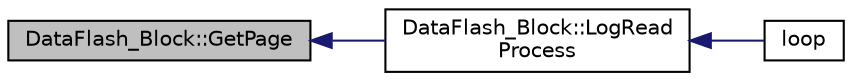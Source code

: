 digraph "DataFlash_Block::GetPage"
{
 // INTERACTIVE_SVG=YES
  edge [fontname="Helvetica",fontsize="10",labelfontname="Helvetica",labelfontsize="10"];
  node [fontname="Helvetica",fontsize="10",shape=record];
  rankdir="LR";
  Node1 [label="DataFlash_Block::GetPage",height=0.2,width=0.4,color="black", fillcolor="grey75", style="filled" fontcolor="black"];
  Node1 -> Node2 [dir="back",color="midnightblue",fontsize="10",style="solid",fontname="Helvetica"];
  Node2 [label="DataFlash_Block::LogRead\lProcess",height=0.2,width=0.4,color="black", fillcolor="white", style="filled",URL="$classDataFlash__Block.html#a8b52881f78d27ccf9cf143889bdd7dae"];
  Node2 -> Node3 [dir="back",color="midnightblue",fontsize="10",style="solid",fontname="Helvetica"];
  Node3 [label="loop",height=0.2,width=0.4,color="black", fillcolor="white", style="filled",URL="$DataFlash__test_8pde.html#afe461d27b9c48d5921c00d521181f12f"];
}
